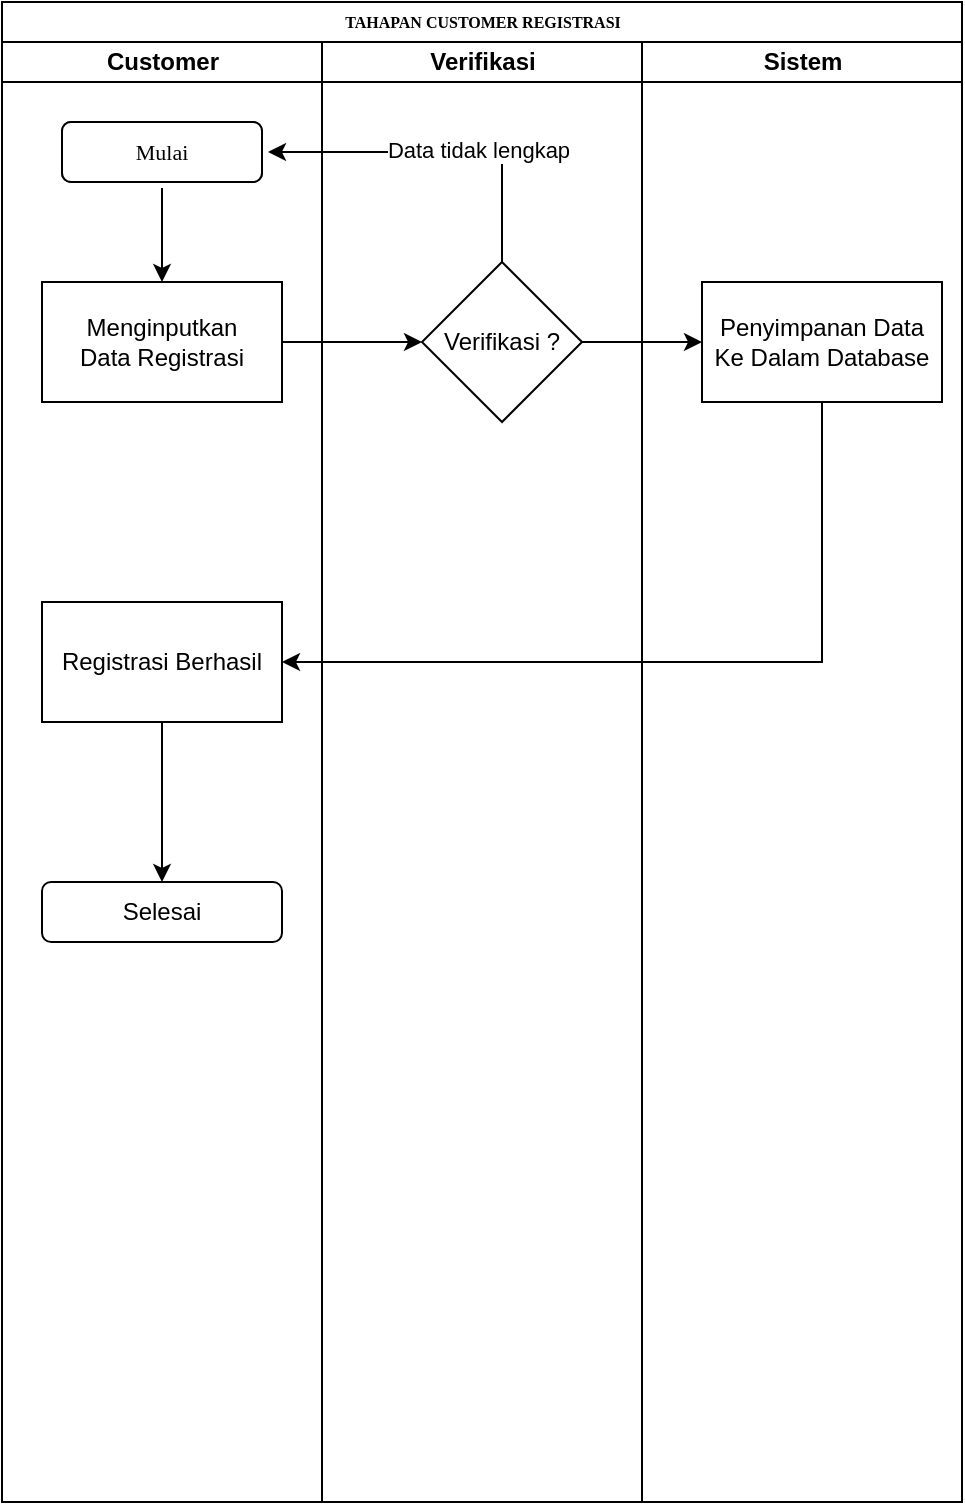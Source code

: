 <mxfile version="13.6.2" type="github">
  <diagram name="Page-1" id="74e2e168-ea6b-b213-b513-2b3c1d86103e">
    <mxGraphModel dx="867" dy="497" grid="1" gridSize="10" guides="1" tooltips="1" connect="1" arrows="1" fold="1" page="1" pageScale="1" pageWidth="1100" pageHeight="850" background="#ffffff" math="0" shadow="0">
      <root>
        <mxCell id="0" />
        <mxCell id="1" parent="0" />
        <mxCell id="77e6c97f196da883-1" value="TAHAPAN CUSTOMER REGISTRASI" style="swimlane;html=1;childLayout=stackLayout;startSize=20;rounded=0;shadow=0;labelBackgroundColor=none;strokeWidth=1;fontFamily=Verdana;fontSize=8;align=center;" parent="1" vertex="1">
          <mxGeometry x="70" y="40" width="480" height="750" as="geometry" />
        </mxCell>
        <mxCell id="77e6c97f196da883-2" value="Customer" style="swimlane;html=1;startSize=20;" parent="77e6c97f196da883-1" vertex="1">
          <mxGeometry y="20" width="160" height="730" as="geometry" />
        </mxCell>
        <mxCell id="77e6c97f196da883-8" value="&lt;font style=&quot;font-size: 11px&quot;&gt;Mulai&lt;/font&gt;" style="rounded=1;whiteSpace=wrap;html=1;shadow=0;labelBackgroundColor=none;strokeWidth=1;fontFamily=Verdana;fontSize=8;align=center;perimeterSpacing=3;" parent="77e6c97f196da883-2" vertex="1">
          <mxGeometry x="30" y="40" width="100" height="30" as="geometry" />
        </mxCell>
        <mxCell id="Qf3G4Zky_gIPbff6KDNo-7" value="" style="edgeStyle=orthogonalEdgeStyle;rounded=0;orthogonalLoop=1;jettySize=auto;html=1;" parent="77e6c97f196da883-2" source="77e6c97f196da883-8" target="Qf3G4Zky_gIPbff6KDNo-8" edge="1">
          <mxGeometry relative="1" as="geometry">
            <mxPoint x="80" y="135" as="targetPoint" />
          </mxGeometry>
        </mxCell>
        <mxCell id="Qf3G4Zky_gIPbff6KDNo-8" value="Menginputkan&lt;br&gt;Data Registrasi" style="rounded=0;whiteSpace=wrap;html=1;" parent="77e6c97f196da883-2" vertex="1">
          <mxGeometry x="20" y="120" width="120" height="60" as="geometry" />
        </mxCell>
        <mxCell id="Qf3G4Zky_gIPbff6KDNo-17" value="Registrasi Berhasil" style="rounded=0;whiteSpace=wrap;html=1;" parent="77e6c97f196da883-2" vertex="1">
          <mxGeometry x="20" y="280" width="120" height="60" as="geometry" />
        </mxCell>
        <mxCell id="Qf3G4Zky_gIPbff6KDNo-23" value="Selesai" style="rounded=1;whiteSpace=wrap;html=1;" parent="77e6c97f196da883-2" vertex="1">
          <mxGeometry x="20" y="420" width="120" height="30" as="geometry" />
        </mxCell>
        <mxCell id="77e6c97f196da883-39" style="edgeStyle=orthogonalEdgeStyle;rounded=1;html=1;labelBackgroundColor=none;startArrow=none;startFill=0;startSize=5;endArrow=classicThin;endFill=1;endSize=5;jettySize=auto;orthogonalLoop=1;strokeWidth=1;fontFamily=Verdana;fontSize=8" parent="77e6c97f196da883-1" edge="1">
          <mxGeometry relative="1" as="geometry">
            <mxPoint x="670" y="690" as="targetPoint" />
          </mxGeometry>
        </mxCell>
        <mxCell id="107ba76e4e335f99-2" style="edgeStyle=orthogonalEdgeStyle;rounded=1;html=1;labelBackgroundColor=none;startArrow=none;startFill=0;startSize=5;endArrow=classicThin;endFill=1;endSize=5;jettySize=auto;orthogonalLoop=1;strokeWidth=1;fontFamily=Verdana;fontSize=8" parent="77e6c97f196da883-1" edge="1">
          <mxGeometry relative="1" as="geometry">
            <Array as="points">
              <mxPoint x="660" y="610" />
              <mxPoint x="660" y="550" />
              <mxPoint x="400" y="550" />
            </Array>
            <mxPoint x="670" y="610" as="sourcePoint" />
          </mxGeometry>
        </mxCell>
        <mxCell id="107ba76e4e335f99-3" style="edgeStyle=orthogonalEdgeStyle;rounded=1;html=1;labelBackgroundColor=none;startArrow=none;startFill=0;startSize=5;endArrow=classicThin;endFill=1;endSize=5;jettySize=auto;orthogonalLoop=1;strokeColor=#000000;strokeWidth=1;fontFamily=Verdana;fontSize=8;fontColor=#000000;" parent="77e6c97f196da883-1" edge="1">
          <mxGeometry relative="1" as="geometry">
            <mxPoint x="670" y="610" as="sourcePoint" />
          </mxGeometry>
        </mxCell>
        <mxCell id="107ba76e4e335f99-6" style="edgeStyle=orthogonalEdgeStyle;rounded=1;html=1;labelBackgroundColor=none;startArrow=none;startFill=0;startSize=5;endArrow=classicThin;endFill=1;endSize=5;jettySize=auto;orthogonalLoop=1;strokeWidth=1;fontFamily=Verdana;fontSize=8" parent="77e6c97f196da883-1" edge="1">
          <mxGeometry relative="1" as="geometry">
            <mxPoint x="510" y="610" as="targetPoint" />
          </mxGeometry>
        </mxCell>
        <mxCell id="77e6c97f196da883-3" value="Verifikasi" style="swimlane;html=1;startSize=20;" parent="77e6c97f196da883-1" vertex="1">
          <mxGeometry x="160" y="20" width="160" height="730" as="geometry" />
        </mxCell>
        <mxCell id="Qf3G4Zky_gIPbff6KDNo-9" value="Verifikasi ?" style="rhombus;whiteSpace=wrap;html=1;rounded=0;" parent="77e6c97f196da883-3" vertex="1">
          <mxGeometry x="50" y="110" width="80" height="80" as="geometry" />
        </mxCell>
        <mxCell id="77e6c97f196da883-4" value="Sistem" style="swimlane;html=1;startSize=20;" parent="77e6c97f196da883-1" vertex="1">
          <mxGeometry x="320" y="20" width="160" height="730" as="geometry" />
        </mxCell>
        <mxCell id="Qf3G4Zky_gIPbff6KDNo-13" value="&lt;div&gt;Penyimpanan Data&lt;/div&gt;&lt;div&gt;Ke Dalam Database&lt;br&gt;&lt;/div&gt;" style="whiteSpace=wrap;html=1;rounded=0;" parent="77e6c97f196da883-4" vertex="1">
          <mxGeometry x="30" y="120" width="120" height="60" as="geometry" />
        </mxCell>
        <mxCell id="Qf3G4Zky_gIPbff6KDNo-10" value="" style="edgeStyle=orthogonalEdgeStyle;rounded=0;orthogonalLoop=1;jettySize=auto;html=1;" parent="77e6c97f196da883-1" source="Qf3G4Zky_gIPbff6KDNo-8" target="Qf3G4Zky_gIPbff6KDNo-9" edge="1">
          <mxGeometry relative="1" as="geometry" />
        </mxCell>
        <mxCell id="Qf3G4Zky_gIPbff6KDNo-11" style="edgeStyle=orthogonalEdgeStyle;rounded=0;orthogonalLoop=1;jettySize=auto;html=1;entryX=1;entryY=0.5;entryDx=0;entryDy=0;" parent="77e6c97f196da883-1" source="Qf3G4Zky_gIPbff6KDNo-9" target="77e6c97f196da883-8" edge="1">
          <mxGeometry relative="1" as="geometry">
            <Array as="points">
              <mxPoint x="250" y="75" />
            </Array>
          </mxGeometry>
        </mxCell>
        <mxCell id="Qf3G4Zky_gIPbff6KDNo-12" value="Data tidak lengkap" style="edgeLabel;html=1;align=center;verticalAlign=middle;resizable=0;points=[];" parent="Qf3G4Zky_gIPbff6KDNo-11" vertex="1" connectable="0">
          <mxGeometry x="-0.36" y="12" relative="1" as="geometry">
            <mxPoint x="-12" y="-13" as="offset" />
          </mxGeometry>
        </mxCell>
        <mxCell id="Qf3G4Zky_gIPbff6KDNo-14" value="" style="edgeStyle=orthogonalEdgeStyle;rounded=0;orthogonalLoop=1;jettySize=auto;html=1;" parent="77e6c97f196da883-1" source="Qf3G4Zky_gIPbff6KDNo-9" target="Qf3G4Zky_gIPbff6KDNo-13" edge="1">
          <mxGeometry relative="1" as="geometry" />
        </mxCell>
        <mxCell id="Qf3G4Zky_gIPbff6KDNo-18" style="edgeStyle=orthogonalEdgeStyle;rounded=0;orthogonalLoop=1;jettySize=auto;html=1;entryX=1;entryY=0.5;entryDx=0;entryDy=0;" parent="1" source="Qf3G4Zky_gIPbff6KDNo-16" target="Qf3G4Zky_gIPbff6KDNo-17" edge="1">
          <mxGeometry relative="1" as="geometry">
            <Array as="points">
              <mxPoint x="480" y="370" />
            </Array>
          </mxGeometry>
        </mxCell>
        <mxCell id="Qf3G4Zky_gIPbff6KDNo-16" value="&lt;div&gt;Penyimpanan Data&lt;/div&gt;&lt;div&gt;Ke Dalam Database&lt;br&gt;&lt;/div&gt;" style="whiteSpace=wrap;html=1;rounded=0;" parent="1" vertex="1">
          <mxGeometry x="420" y="180" width="120" height="60" as="geometry" />
        </mxCell>
        <mxCell id="Qf3G4Zky_gIPbff6KDNo-19" value="&lt;font style=&quot;font-size: 11px&quot;&gt;Mulai&lt;/font&gt;" style="rounded=1;whiteSpace=wrap;html=1;shadow=0;labelBackgroundColor=none;strokeWidth=1;fontFamily=Verdana;fontSize=8;align=center;perimeterSpacing=3;" parent="1" vertex="1">
          <mxGeometry x="100" y="100" width="100" height="30" as="geometry" />
        </mxCell>
        <mxCell id="Qf3G4Zky_gIPbff6KDNo-22" value="" style="edgeStyle=orthogonalEdgeStyle;rounded=0;orthogonalLoop=1;jettySize=auto;html=1;" parent="1" source="Qf3G4Zky_gIPbff6KDNo-17" edge="1">
          <mxGeometry relative="1" as="geometry">
            <mxPoint x="150" y="480" as="targetPoint" />
          </mxGeometry>
        </mxCell>
      </root>
    </mxGraphModel>
  </diagram>
</mxfile>
